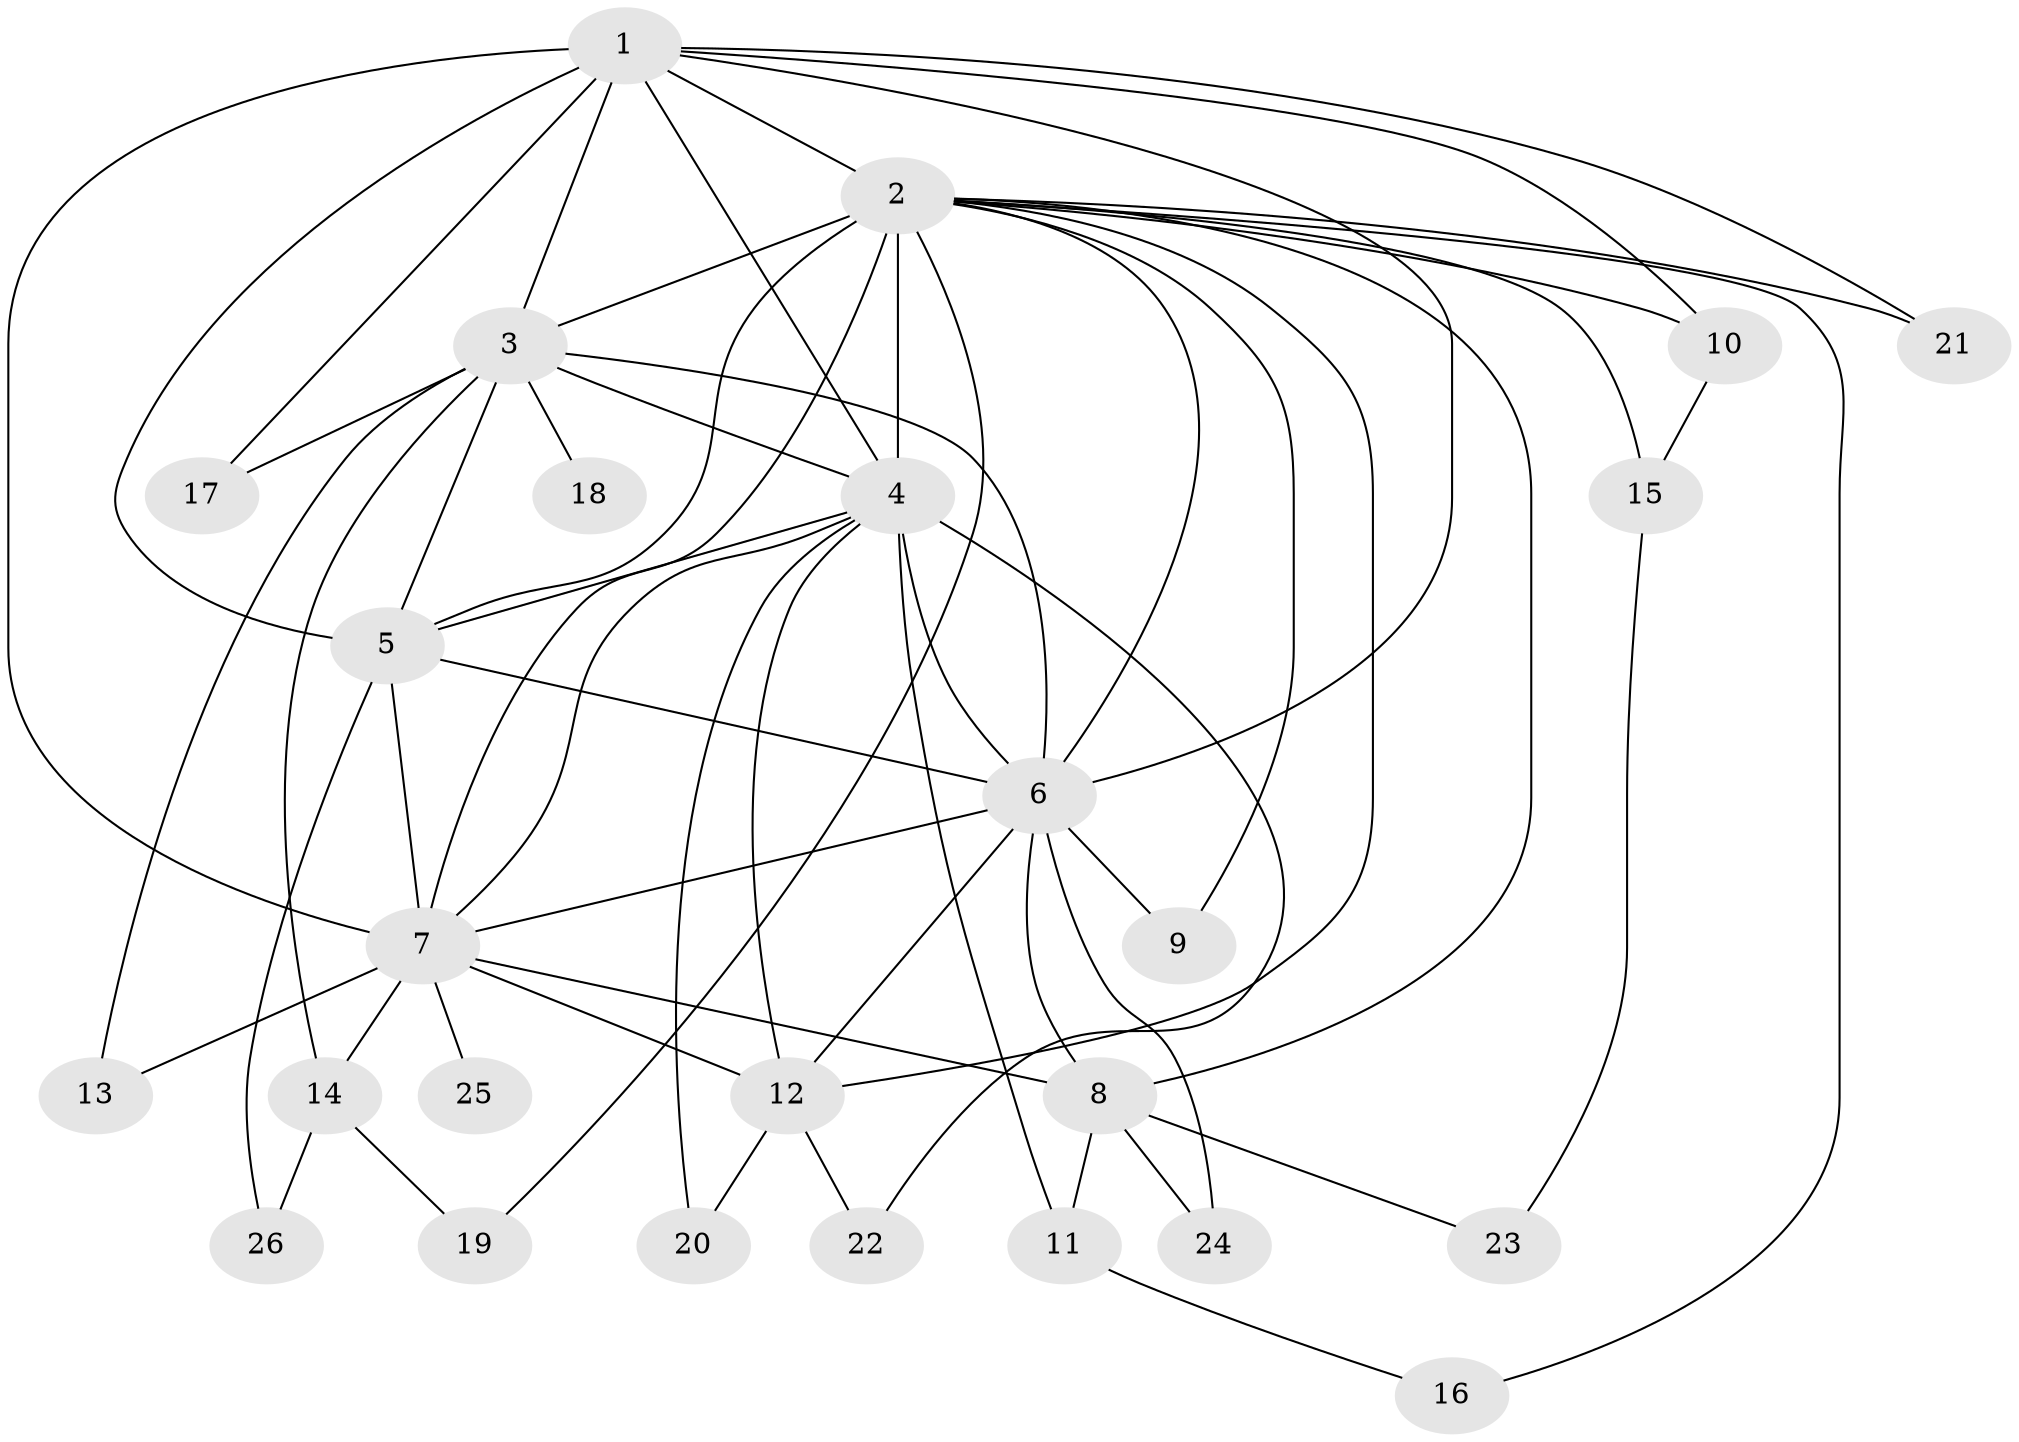 // original degree distribution, {15: 0.0392156862745098, 16: 0.0196078431372549, 14: 0.0196078431372549, 11: 0.0196078431372549, 18: 0.0196078431372549, 10: 0.0196078431372549, 13: 0.0392156862745098, 21: 0.0196078431372549, 6: 0.0392156862745098, 3: 0.13725490196078433, 2: 0.5294117647058824, 4: 0.0784313725490196, 5: 0.0196078431372549}
// Generated by graph-tools (version 1.1) at 2025/35/03/09/25 02:35:00]
// undirected, 26 vertices, 59 edges
graph export_dot {
graph [start="1"]
  node [color=gray90,style=filled];
  1;
  2;
  3;
  4;
  5;
  6;
  7;
  8;
  9;
  10;
  11;
  12;
  13;
  14;
  15;
  16;
  17;
  18;
  19;
  20;
  21;
  22;
  23;
  24;
  25;
  26;
  1 -- 2 [weight=2.0];
  1 -- 3 [weight=1.0];
  1 -- 4 [weight=4.0];
  1 -- 5 [weight=2.0];
  1 -- 6 [weight=4.0];
  1 -- 7 [weight=1.0];
  1 -- 10 [weight=1.0];
  1 -- 17 [weight=1.0];
  1 -- 21 [weight=1.0];
  2 -- 3 [weight=2.0];
  2 -- 4 [weight=4.0];
  2 -- 5 [weight=4.0];
  2 -- 6 [weight=4.0];
  2 -- 7 [weight=1.0];
  2 -- 8 [weight=1.0];
  2 -- 9 [weight=1.0];
  2 -- 10 [weight=1.0];
  2 -- 12 [weight=1.0];
  2 -- 15 [weight=1.0];
  2 -- 16 [weight=1.0];
  2 -- 19 [weight=1.0];
  2 -- 21 [weight=1.0];
  3 -- 4 [weight=2.0];
  3 -- 5 [weight=3.0];
  3 -- 6 [weight=2.0];
  3 -- 13 [weight=1.0];
  3 -- 14 [weight=1.0];
  3 -- 17 [weight=1.0];
  3 -- 18 [weight=1.0];
  4 -- 5 [weight=4.0];
  4 -- 6 [weight=4.0];
  4 -- 7 [weight=1.0];
  4 -- 11 [weight=1.0];
  4 -- 12 [weight=1.0];
  4 -- 20 [weight=1.0];
  4 -- 22 [weight=1.0];
  5 -- 6 [weight=4.0];
  5 -- 7 [weight=9.0];
  5 -- 26 [weight=1.0];
  6 -- 7 [weight=2.0];
  6 -- 8 [weight=1.0];
  6 -- 9 [weight=1.0];
  6 -- 12 [weight=1.0];
  6 -- 24 [weight=1.0];
  7 -- 8 [weight=1.0];
  7 -- 12 [weight=1.0];
  7 -- 13 [weight=1.0];
  7 -- 14 [weight=1.0];
  7 -- 25 [weight=2.0];
  8 -- 11 [weight=1.0];
  8 -- 23 [weight=1.0];
  8 -- 24 [weight=1.0];
  10 -- 15 [weight=1.0];
  11 -- 16 [weight=1.0];
  12 -- 20 [weight=1.0];
  12 -- 22 [weight=1.0];
  14 -- 19 [weight=1.0];
  14 -- 26 [weight=1.0];
  15 -- 23 [weight=1.0];
}
